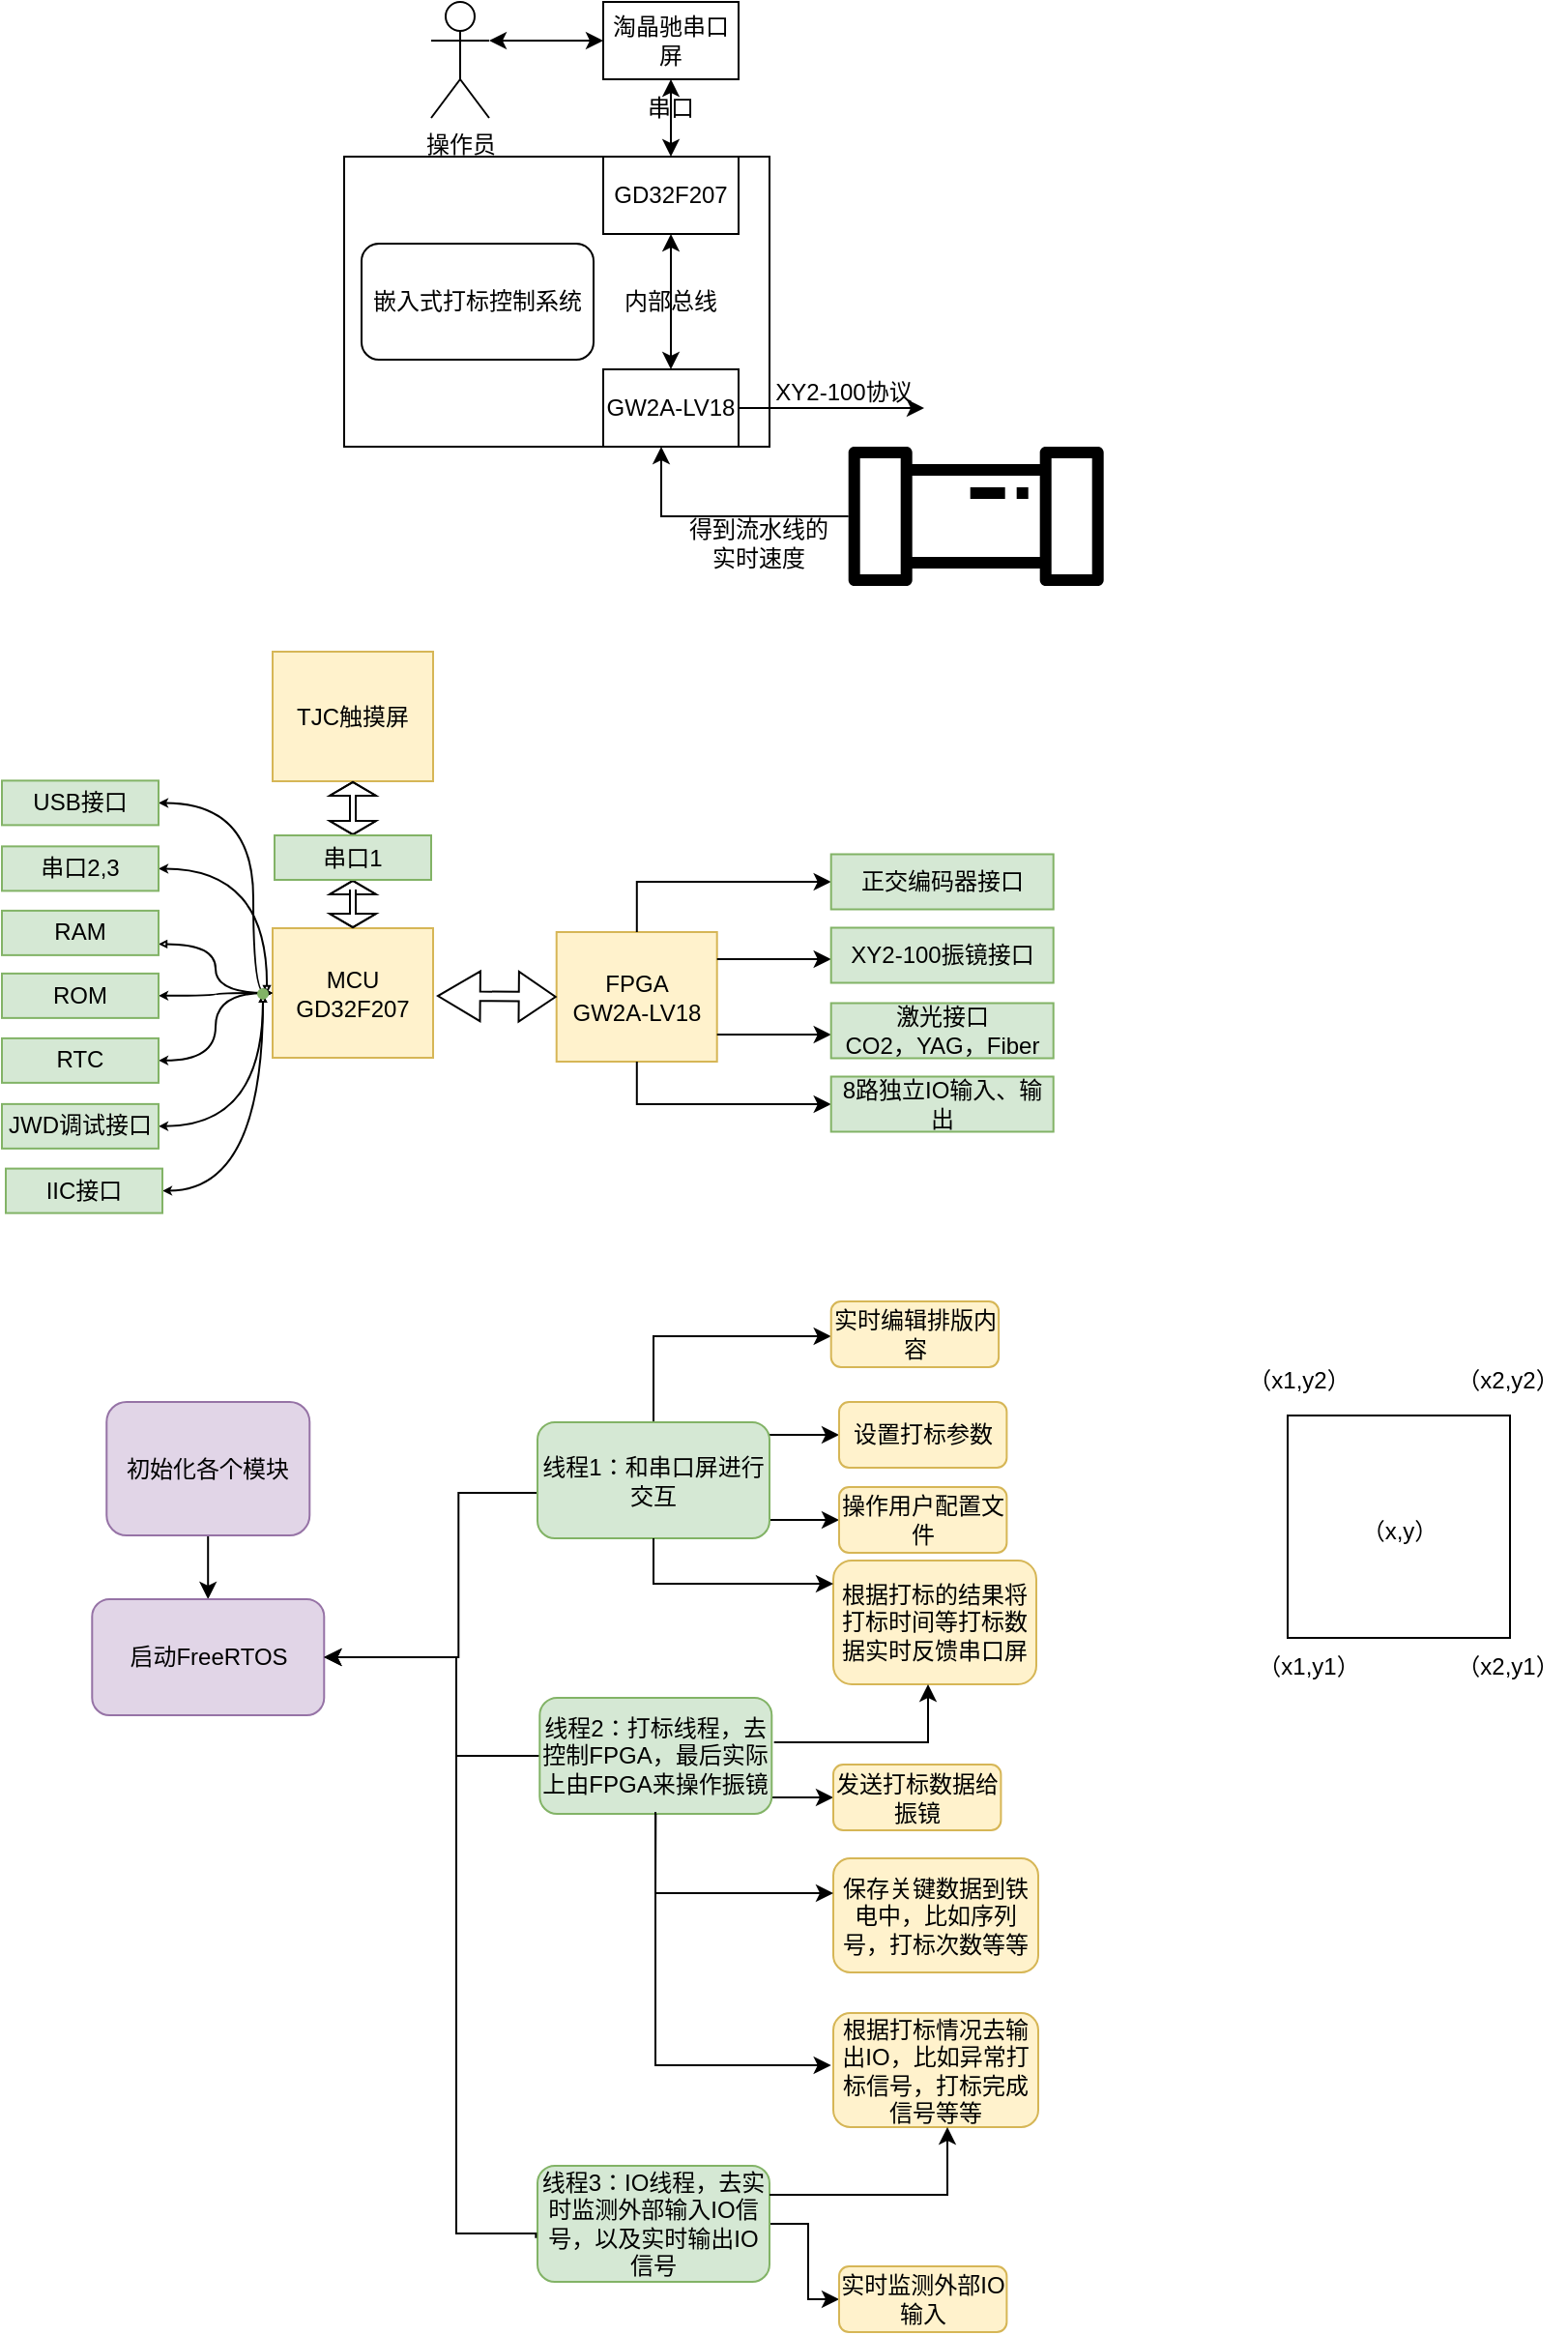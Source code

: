 <mxfile version="20.4.0" type="github">
  <diagram id="64sL20sVKEMzImHlBKcd" name="第 1 页">
    <mxGraphModel dx="1038" dy="588" grid="0" gridSize="10" guides="1" tooltips="1" connect="1" arrows="1" fold="1" page="1" pageScale="1" pageWidth="1169" pageHeight="1654" math="0" shadow="0">
      <root>
        <mxCell id="0" />
        <mxCell id="1" parent="0" />
        <mxCell id="n3pyETa5GkpWAGw-3gH3-2" value="" style="rounded=0;whiteSpace=wrap;html=1;" parent="1" vertex="1">
          <mxGeometry x="210" y="130" width="220" height="150" as="geometry" />
        </mxCell>
        <mxCell id="n3pyETa5GkpWAGw-3gH3-10" value="" style="edgeStyle=orthogonalEdgeStyle;rounded=0;orthogonalLoop=1;jettySize=auto;html=1;startArrow=classic;startFill=1;entryX=0.5;entryY=0;entryDx=0;entryDy=0;" parent="1" source="n3pyETa5GkpWAGw-3gH3-4" target="n3pyETa5GkpWAGw-3gH3-6" edge="1">
          <mxGeometry relative="1" as="geometry">
            <mxPoint x="265" y="230" as="targetPoint" />
          </mxGeometry>
        </mxCell>
        <mxCell id="n3pyETa5GkpWAGw-3gH3-22" value="" style="edgeStyle=orthogonalEdgeStyle;rounded=0;orthogonalLoop=1;jettySize=auto;html=1;startArrow=classic;startFill=1;" parent="1" source="n3pyETa5GkpWAGw-3gH3-4" target="n3pyETa5GkpWAGw-3gH3-14" edge="1">
          <mxGeometry relative="1" as="geometry" />
        </mxCell>
        <mxCell id="n3pyETa5GkpWAGw-3gH3-4" value="GD32F207" style="rounded=0;whiteSpace=wrap;html=1;" parent="1" vertex="1">
          <mxGeometry x="344" y="130" width="70" height="40" as="geometry" />
        </mxCell>
        <mxCell id="n3pyETa5GkpWAGw-3gH3-6" value="GW2A-LV18" style="rounded=0;whiteSpace=wrap;html=1;" parent="1" vertex="1">
          <mxGeometry x="344" y="240" width="70" height="40" as="geometry" />
        </mxCell>
        <mxCell id="n3pyETa5GkpWAGw-3gH3-11" value="内部总线" style="text;html=1;strokeColor=none;fillColor=none;align=center;verticalAlign=middle;whiteSpace=wrap;rounded=0;" parent="1" vertex="1">
          <mxGeometry x="349" y="190" width="60" height="30" as="geometry" />
        </mxCell>
        <mxCell id="n3pyETa5GkpWAGw-3gH3-28" value="" style="edgeStyle=orthogonalEdgeStyle;rounded=0;orthogonalLoop=1;jettySize=auto;html=1;startArrow=classic;startFill=1;" parent="1" source="n3pyETa5GkpWAGw-3gH3-14" target="n3pyETa5GkpWAGw-3gH3-21" edge="1">
          <mxGeometry relative="1" as="geometry">
            <Array as="points">
              <mxPoint x="300" y="70" />
              <mxPoint x="300" y="70" />
            </Array>
          </mxGeometry>
        </mxCell>
        <mxCell id="n3pyETa5GkpWAGw-3gH3-14" value="淘晶驰串口屏" style="rounded=0;whiteSpace=wrap;html=1;" parent="1" vertex="1">
          <mxGeometry x="344" y="50" width="70" height="40" as="geometry" />
        </mxCell>
        <mxCell id="n3pyETa5GkpWAGw-3gH3-21" value="操作员" style="shape=umlActor;verticalLabelPosition=bottom;verticalAlign=top;html=1;outlineConnect=0;" parent="1" vertex="1">
          <mxGeometry x="255" y="50" width="30" height="60" as="geometry" />
        </mxCell>
        <mxCell id="n3pyETa5GkpWAGw-3gH3-29" value="串口" style="text;html=1;strokeColor=none;fillColor=none;align=center;verticalAlign=middle;whiteSpace=wrap;rounded=0;" parent="1" vertex="1">
          <mxGeometry x="349" y="90" width="60" height="30" as="geometry" />
        </mxCell>
        <mxCell id="n3pyETa5GkpWAGw-3gH3-31" value="" style="sketch=0;outlineConnect=0;fontColor=#232F3E;gradientColor=none;fillColor=default;strokeColor=none;dashed=0;verticalLabelPosition=bottom;verticalAlign=top;align=center;html=1;fontSize=12;fontStyle=0;aspect=fixed;pointerEvents=1;shape=mxgraph.aws4.iot_analytics_pipeline;fillStyle=cross-hatch;" parent="1" vertex="1">
          <mxGeometry x="477.86" y="290" width="150" height="80.77" as="geometry" />
        </mxCell>
        <mxCell id="n3pyETa5GkpWAGw-3gH3-32" value="" style="sketch=0;outlineConnect=0;fontColor=#232F3E;gradientColor=none;fillColor=#000000;strokeColor=none;dashed=0;verticalLabelPosition=bottom;verticalAlign=top;align=center;html=1;fontSize=12;fontStyle=0;aspect=fixed;pointerEvents=1;shape=mxgraph.aws4.iot_analytics_pipeline;fillStyle=solid;strokeWidth=1;" parent="1" vertex="1">
          <mxGeometry x="469.99" y="280" width="133.71" height="72" as="geometry" />
        </mxCell>
        <mxCell id="n3pyETa5GkpWAGw-3gH3-33" value="" style="shape=image;html=1;verticalAlign=top;verticalLabelPosition=bottom;labelBackgroundColor=#ffffff;imageAspect=0;aspect=fixed;image=https://cdn1.iconfinder.com/data/icons/software-engineering-and-video-gaming/512/488_Cutting_engineering_fabrication_laser_steel_Data_Science_Fabrication_Lab-128.png;fillStyle=solid;strokeColor=default;strokeWidth=1;fillColor=#000000;rotation=-15;" parent="1" vertex="1">
          <mxGeometry x="496.85" y="240" width="80" height="80" as="geometry" />
        </mxCell>
        <mxCell id="n3pyETa5GkpWAGw-3gH3-37" value="" style="endArrow=classic;html=1;rounded=0;" parent="1" edge="1">
          <mxGeometry width="50" height="50" relative="1" as="geometry">
            <mxPoint x="414" y="260" as="sourcePoint" />
            <mxPoint x="510" y="260" as="targetPoint" />
            <Array as="points">
              <mxPoint x="510" y="260" />
            </Array>
          </mxGeometry>
        </mxCell>
        <mxCell id="n3pyETa5GkpWAGw-3gH3-45" value="XY2-100协议" style="text;html=1;strokeColor=none;fillColor=none;align=center;verticalAlign=middle;whiteSpace=wrap;rounded=0;fillStyle=solid;" parent="1" vertex="1">
          <mxGeometry x="430" y="237" width="77" height="30" as="geometry" />
        </mxCell>
        <mxCell id="n3pyETa5GkpWAGw-3gH3-46" value="" style="endArrow=classic;html=1;rounded=0;" parent="1" source="n3pyETa5GkpWAGw-3gH3-32" edge="1">
          <mxGeometry width="50" height="50" relative="1" as="geometry">
            <mxPoint x="324" y="330" as="sourcePoint" />
            <mxPoint x="374" y="280" as="targetPoint" />
            <Array as="points">
              <mxPoint x="374" y="316" />
            </Array>
          </mxGeometry>
        </mxCell>
        <mxCell id="n3pyETa5GkpWAGw-3gH3-47" value="得到流水线的实时速度" style="text;html=1;strokeColor=none;fillColor=none;align=center;verticalAlign=middle;whiteSpace=wrap;rounded=0;fillStyle=solid;" parent="1" vertex="1">
          <mxGeometry x="386" y="313.88" width="77" height="33" as="geometry" />
        </mxCell>
        <mxCell id="n3pyETa5GkpWAGw-3gH3-49" value="嵌入式打标控制系统" style="rounded=1;whiteSpace=wrap;html=1;fillStyle=auto;strokeColor=default;strokeWidth=1;fillColor=#FFFFFF;" parent="1" vertex="1">
          <mxGeometry x="219" y="175" width="120" height="60" as="geometry" />
        </mxCell>
        <mxCell id="n3pyETa5GkpWAGw-3gH3-94" value="" style="edgeStyle=orthogonalEdgeStyle;curved=1;rounded=0;orthogonalLoop=1;jettySize=auto;html=1;startArrow=classic;startFill=1;endArrow=block;endFill=0;startSize=2;endSize=2;sourcePerimeterSpacing=0;fillColor=none;entryX=1;entryY=0.75;entryDx=0;entryDy=0;" parent="1" source="n3pyETa5GkpWAGw-3gH3-50" target="n3pyETa5GkpWAGw-3gH3-84" edge="1">
          <mxGeometry relative="1" as="geometry" />
        </mxCell>
        <mxCell id="n3pyETa5GkpWAGw-3gH3-50" value="MCU&lt;br&gt;GD32F207" style="rounded=0;whiteSpace=wrap;html=1;fillStyle=auto;strokeColor=#d6b656;strokeWidth=1;fillColor=#fff2cc;" parent="1" vertex="1">
          <mxGeometry x="173" y="529" width="83" height="67" as="geometry" />
        </mxCell>
        <mxCell id="n3pyETa5GkpWAGw-3gH3-62" value="TJC触摸屏" style="rounded=0;whiteSpace=wrap;html=1;fillStyle=auto;strokeColor=#d6b656;strokeWidth=1;fillColor=#fff2cc;" parent="1" vertex="1">
          <mxGeometry x="173" y="386" width="83" height="67" as="geometry" />
        </mxCell>
        <mxCell id="n3pyETa5GkpWAGw-3gH3-64" value="FPGA&lt;br&gt;GW2A-LV18" style="rounded=0;whiteSpace=wrap;html=1;fillStyle=auto;strokeColor=#d6b656;strokeWidth=1;fillColor=#fff2cc;" parent="1" vertex="1">
          <mxGeometry x="319.85" y="531" width="83" height="67" as="geometry" />
        </mxCell>
        <mxCell id="n3pyETa5GkpWAGw-3gH3-66" value="" style="edgeStyle=orthogonalEdgeStyle;shape=flexArrow;rounded=0;orthogonalLoop=1;jettySize=auto;html=1;startArrow=classic;startFill=1;width=4.828;endSize=6.952;exitX=0;exitY=0.5;exitDx=0;exitDy=0;" parent="1" source="n3pyETa5GkpWAGw-3gH3-64" edge="1">
          <mxGeometry relative="1" as="geometry">
            <mxPoint x="294" y="592" as="sourcePoint" />
            <mxPoint x="258" y="564" as="targetPoint" />
          </mxGeometry>
        </mxCell>
        <mxCell id="n3pyETa5GkpWAGw-3gH3-71" value="" style="edgeStyle=orthogonalEdgeStyle;rounded=0;orthogonalLoop=1;jettySize=auto;html=1;startArrow=classic;startFill=1;verticalAlign=top;horizontal=1;endArrow=none;endFill=0;" parent="1" source="n3pyETa5GkpWAGw-3gH3-67" target="n3pyETa5GkpWAGw-3gH3-64" edge="1">
          <mxGeometry relative="1" as="geometry" />
        </mxCell>
        <mxCell id="n3pyETa5GkpWAGw-3gH3-67" value="正交编码器接口" style="rounded=0;whiteSpace=wrap;html=1;fillStyle=auto;strokeColor=#82b366;strokeWidth=1;fillColor=#d5e8d4;" parent="1" vertex="1">
          <mxGeometry x="461.85" y="490.75" width="115" height="28.5" as="geometry" />
        </mxCell>
        <mxCell id="n3pyETa5GkpWAGw-3gH3-75" value="" style="edgeStyle=orthogonalEdgeStyle;rounded=0;orthogonalLoop=1;jettySize=auto;html=1;startArrow=classic;startFill=1;endArrow=none;endFill=0;" parent="1" source="n3pyETa5GkpWAGw-3gH3-68" target="n3pyETa5GkpWAGw-3gH3-64" edge="1">
          <mxGeometry relative="1" as="geometry">
            <Array as="points">
              <mxPoint x="426.85" y="545" />
              <mxPoint x="426.85" y="545" />
            </Array>
          </mxGeometry>
        </mxCell>
        <mxCell id="n3pyETa5GkpWAGw-3gH3-68" value="XY2-100振镜接口" style="rounded=0;whiteSpace=wrap;html=1;fillStyle=auto;strokeColor=#82b366;strokeWidth=1;fillColor=#d5e8d4;" parent="1" vertex="1">
          <mxGeometry x="461.85" y="528.75" width="115" height="28.5" as="geometry" />
        </mxCell>
        <mxCell id="n3pyETa5GkpWAGw-3gH3-76" value="" style="edgeStyle=orthogonalEdgeStyle;rounded=0;orthogonalLoop=1;jettySize=auto;html=1;startArrow=classic;startFill=1;endArrow=none;endFill=0;" parent="1" source="n3pyETa5GkpWAGw-3gH3-69" target="n3pyETa5GkpWAGw-3gH3-64" edge="1">
          <mxGeometry relative="1" as="geometry">
            <Array as="points">
              <mxPoint x="422.85" y="584" />
              <mxPoint x="422.85" y="584" />
            </Array>
          </mxGeometry>
        </mxCell>
        <mxCell id="n3pyETa5GkpWAGw-3gH3-69" value="激光接口 &lt;br&gt;CO2，YAG，Fiber" style="rounded=0;whiteSpace=wrap;html=1;fillStyle=auto;strokeColor=#82b366;strokeWidth=1;fillColor=#d5e8d4;" parent="1" vertex="1">
          <mxGeometry x="461.85" y="567.75" width="115" height="28.5" as="geometry" />
        </mxCell>
        <mxCell id="n3pyETa5GkpWAGw-3gH3-77" value="" style="edgeStyle=orthogonalEdgeStyle;rounded=0;orthogonalLoop=1;jettySize=auto;html=1;startArrow=classic;startFill=1;endArrow=none;endFill=0;" parent="1" source="n3pyETa5GkpWAGw-3gH3-70" target="n3pyETa5GkpWAGw-3gH3-64" edge="1">
          <mxGeometry relative="1" as="geometry" />
        </mxCell>
        <mxCell id="n3pyETa5GkpWAGw-3gH3-70" value="8路独立IO输入、输出" style="rounded=0;whiteSpace=wrap;html=1;fillStyle=auto;strokeColor=#82b366;strokeWidth=1;fillColor=#d5e8d4;" parent="1" vertex="1">
          <mxGeometry x="461.85" y="605.75" width="115" height="28.5" as="geometry" />
        </mxCell>
        <mxCell id="n3pyETa5GkpWAGw-3gH3-104" value="" style="edgeStyle=orthogonalEdgeStyle;curved=1;rounded=0;orthogonalLoop=1;jettySize=auto;html=1;startArrow=classic;startFill=1;endArrow=block;endFill=0;startSize=2;endSize=2;sourcePerimeterSpacing=0;fillColor=none;entryX=0;entryY=0.5;entryDx=0;entryDy=0;" parent="1" source="n3pyETa5GkpWAGw-3gH3-78" target="n3pyETa5GkpWAGw-3gH3-50" edge="1">
          <mxGeometry relative="1" as="geometry">
            <Array as="points">
              <mxPoint x="163" y="464" />
              <mxPoint x="163" y="563" />
            </Array>
          </mxGeometry>
        </mxCell>
        <mxCell id="n3pyETa5GkpWAGw-3gH3-78" value="USB接口" style="rounded=0;whiteSpace=wrap;html=1;fillStyle=auto;strokeColor=#82b366;strokeWidth=1;fillColor=#d5e8d4;" parent="1" vertex="1">
          <mxGeometry x="33" y="452.69" width="81" height="23" as="geometry" />
        </mxCell>
        <mxCell id="n3pyETa5GkpWAGw-3gH3-82" value="" style="edgeStyle=orthogonalEdgeStyle;shape=flexArrow;rounded=0;orthogonalLoop=1;jettySize=auto;html=1;startArrow=classic;startFill=1;endArrow=block;endFill=0;fillColor=none;startSize=2;sourcePerimeterSpacing=0;width=3;endSize=2;" parent="1" source="n3pyETa5GkpWAGw-3gH3-79" target="n3pyETa5GkpWAGw-3gH3-62" edge="1">
          <mxGeometry relative="1" as="geometry" />
        </mxCell>
        <mxCell id="n3pyETa5GkpWAGw-3gH3-83" value="" style="edgeStyle=orthogonalEdgeStyle;shape=flexArrow;rounded=0;orthogonalLoop=1;jettySize=auto;html=1;startArrow=classic;startFill=1;endArrow=block;endFill=0;startSize=2;endSize=2;sourcePerimeterSpacing=0;fillColor=none;width=3;" parent="1" source="n3pyETa5GkpWAGw-3gH3-79" target="n3pyETa5GkpWAGw-3gH3-50" edge="1">
          <mxGeometry relative="1" as="geometry" />
        </mxCell>
        <mxCell id="n3pyETa5GkpWAGw-3gH3-79" value="串口1" style="rounded=0;whiteSpace=wrap;html=1;fillStyle=auto;strokeColor=#82b366;strokeWidth=1;fillColor=#d5e8d4;" parent="1" vertex="1">
          <mxGeometry x="174" y="481" width="81" height="23" as="geometry" />
        </mxCell>
        <mxCell id="n3pyETa5GkpWAGw-3gH3-103" value="" style="edgeStyle=orthogonalEdgeStyle;curved=1;rounded=0;orthogonalLoop=1;jettySize=auto;html=1;startArrow=classic;startFill=1;endArrow=block;endFill=0;startSize=2;endSize=2;sourcePerimeterSpacing=0;fillColor=none;" parent="1" source="n3pyETa5GkpWAGw-3gH3-80" edge="1">
          <mxGeometry relative="1" as="geometry">
            <mxPoint x="170" y="563" as="targetPoint" />
          </mxGeometry>
        </mxCell>
        <mxCell id="n3pyETa5GkpWAGw-3gH3-80" value="串口2,3" style="rounded=0;whiteSpace=wrap;html=1;fillStyle=auto;strokeColor=#82b366;strokeWidth=1;fillColor=#d5e8d4;" parent="1" vertex="1">
          <mxGeometry x="33" y="486.69" width="81" height="23" as="geometry" />
        </mxCell>
        <mxCell id="n3pyETa5GkpWAGw-3gH3-84" value="RAM" style="rounded=0;whiteSpace=wrap;html=1;fillStyle=auto;strokeColor=#82b366;strokeWidth=1;fillColor=#d5e8d4;" parent="1" vertex="1">
          <mxGeometry x="33" y="519.94" width="81" height="23" as="geometry" />
        </mxCell>
        <mxCell id="n3pyETa5GkpWAGw-3gH3-98" value="" style="edgeStyle=orthogonalEdgeStyle;curved=1;rounded=0;orthogonalLoop=1;jettySize=auto;html=1;startArrow=classic;startFill=1;endArrow=block;endFill=0;startSize=2;endSize=2;sourcePerimeterSpacing=0;fillColor=none;" parent="1" source="n3pyETa5GkpWAGw-3gH3-85" target="n3pyETa5GkpWAGw-3gH3-50" edge="1">
          <mxGeometry relative="1" as="geometry" />
        </mxCell>
        <mxCell id="n3pyETa5GkpWAGw-3gH3-85" value="ROM" style="rounded=0;whiteSpace=wrap;html=1;fillStyle=auto;strokeColor=#82b366;strokeWidth=1;fillColor=#d5e8d4;" parent="1" vertex="1">
          <mxGeometry x="33" y="552.44" width="81" height="23" as="geometry" />
        </mxCell>
        <mxCell id="n3pyETa5GkpWAGw-3gH3-99" value="" style="edgeStyle=orthogonalEdgeStyle;curved=1;rounded=0;orthogonalLoop=1;jettySize=auto;html=1;startArrow=classic;startFill=1;endArrow=block;endFill=0;startSize=2;endSize=2;sourcePerimeterSpacing=0;fillColor=none;" parent="1" source="n3pyETa5GkpWAGw-3gH3-86" target="n3pyETa5GkpWAGw-3gH3-50" edge="1">
          <mxGeometry relative="1" as="geometry" />
        </mxCell>
        <mxCell id="n3pyETa5GkpWAGw-3gH3-86" value="RTC" style="rounded=0;whiteSpace=wrap;html=1;fillStyle=auto;strokeColor=#82b366;strokeWidth=1;fillColor=#d5e8d4;" parent="1" vertex="1">
          <mxGeometry x="33" y="585.94" width="81" height="23" as="geometry" />
        </mxCell>
        <mxCell id="n3pyETa5GkpWAGw-3gH3-100" value="" style="edgeStyle=orthogonalEdgeStyle;curved=1;rounded=0;orthogonalLoop=1;jettySize=auto;html=1;startArrow=classic;startFill=1;endArrow=block;endFill=0;startSize=2;endSize=2;sourcePerimeterSpacing=0;fillColor=none;" parent="1" source="n3pyETa5GkpWAGw-3gH3-87" target="n3pyETa5GkpWAGw-3gH3-101" edge="1">
          <mxGeometry relative="1" as="geometry" />
        </mxCell>
        <mxCell id="n3pyETa5GkpWAGw-3gH3-87" value="JWD调试接口" style="rounded=0;whiteSpace=wrap;html=1;fillStyle=auto;strokeColor=#82b366;strokeWidth=1;fillColor=#d5e8d4;" parent="1" vertex="1">
          <mxGeometry x="33" y="619.94" width="81" height="23" as="geometry" />
        </mxCell>
        <mxCell id="n3pyETa5GkpWAGw-3gH3-102" value="" style="edgeStyle=orthogonalEdgeStyle;curved=1;rounded=0;orthogonalLoop=1;jettySize=auto;html=1;startArrow=classic;startFill=1;endArrow=block;endFill=0;startSize=2;endSize=2;sourcePerimeterSpacing=0;fillColor=none;" parent="1" source="n3pyETa5GkpWAGw-3gH3-88" target="n3pyETa5GkpWAGw-3gH3-101" edge="1">
          <mxGeometry relative="1" as="geometry" />
        </mxCell>
        <mxCell id="n3pyETa5GkpWAGw-3gH3-88" value="IIC接口" style="rounded=0;whiteSpace=wrap;html=1;fillStyle=auto;strokeColor=#82b366;strokeWidth=1;fillColor=#d5e8d4;" parent="1" vertex="1">
          <mxGeometry x="35" y="653.31" width="81" height="23" as="geometry" />
        </mxCell>
        <mxCell id="n3pyETa5GkpWAGw-3gH3-101" value="" style="shape=waypoint;sketch=0;size=6;pointerEvents=1;points=[];fillColor=#d5e8d4;resizable=0;rotatable=0;perimeter=centerPerimeter;snapToPoint=1;strokeColor=#82b366;rounded=0;fillStyle=auto;strokeWidth=1;" parent="1" vertex="1">
          <mxGeometry x="148" y="542.94" width="40" height="40" as="geometry" />
        </mxCell>
        <mxCell id="XwhAecOFNKZi0p1pmvaY-3" value="" style="edgeStyle=orthogonalEdgeStyle;rounded=0;orthogonalLoop=1;jettySize=auto;html=1;" parent="1" source="XwhAecOFNKZi0p1pmvaY-1" target="XwhAecOFNKZi0p1pmvaY-2" edge="1">
          <mxGeometry relative="1" as="geometry" />
        </mxCell>
        <mxCell id="XwhAecOFNKZi0p1pmvaY-1" value="初始化各个模块" style="rounded=1;whiteSpace=wrap;html=1;fillColor=#e1d5e7;strokeColor=#9673a6;" parent="1" vertex="1">
          <mxGeometry x="87.14" y="774" width="105" height="69" as="geometry" />
        </mxCell>
        <mxCell id="XwhAecOFNKZi0p1pmvaY-2" value="启动FreeRTOS" style="whiteSpace=wrap;html=1;fillColor=#e1d5e7;strokeColor=#9673a6;rounded=1;" parent="1" vertex="1">
          <mxGeometry x="79.64" y="876" width="120" height="60" as="geometry" />
        </mxCell>
        <mxCell id="XwhAecOFNKZi0p1pmvaY-11" value="" style="edgeStyle=orthogonalEdgeStyle;rounded=0;orthogonalLoop=1;jettySize=auto;html=1;" parent="1" source="XwhAecOFNKZi0p1pmvaY-4" target="XwhAecOFNKZi0p1pmvaY-2" edge="1">
          <mxGeometry relative="1" as="geometry">
            <Array as="points">
              <mxPoint x="269.14" y="821" />
              <mxPoint x="269.14" y="906" />
            </Array>
          </mxGeometry>
        </mxCell>
        <mxCell id="XwhAecOFNKZi0p1pmvaY-15" value="" style="edgeStyle=orthogonalEdgeStyle;rounded=0;orthogonalLoop=1;jettySize=auto;html=1;" parent="1" source="XwhAecOFNKZi0p1pmvaY-4" target="XwhAecOFNKZi0p1pmvaY-14" edge="1">
          <mxGeometry relative="1" as="geometry">
            <Array as="points">
              <mxPoint x="370" y="740" />
            </Array>
          </mxGeometry>
        </mxCell>
        <mxCell id="XwhAecOFNKZi0p1pmvaY-20" value="" style="edgeStyle=orthogonalEdgeStyle;rounded=0;orthogonalLoop=1;jettySize=auto;html=1;" parent="1" source="XwhAecOFNKZi0p1pmvaY-4" target="XwhAecOFNKZi0p1pmvaY-18" edge="1">
          <mxGeometry relative="1" as="geometry">
            <Array as="points">
              <mxPoint x="439" y="791" />
              <mxPoint x="439" y="791" />
            </Array>
          </mxGeometry>
        </mxCell>
        <mxCell id="XwhAecOFNKZi0p1pmvaY-22" value="" style="edgeStyle=orthogonalEdgeStyle;rounded=0;orthogonalLoop=1;jettySize=auto;html=1;" parent="1" source="XwhAecOFNKZi0p1pmvaY-4" target="XwhAecOFNKZi0p1pmvaY-21" edge="1">
          <mxGeometry relative="1" as="geometry">
            <Array as="points">
              <mxPoint x="440" y="835" />
              <mxPoint x="440" y="835" />
            </Array>
          </mxGeometry>
        </mxCell>
        <mxCell id="XwhAecOFNKZi0p1pmvaY-4" value="线程1：和串口屏进行交互" style="whiteSpace=wrap;html=1;fillColor=#d5e8d4;strokeColor=#82b366;rounded=1;" parent="1" vertex="1">
          <mxGeometry x="310" y="784.5" width="120" height="60" as="geometry" />
        </mxCell>
        <mxCell id="XwhAecOFNKZi0p1pmvaY-12" value="" style="edgeStyle=orthogonalEdgeStyle;rounded=0;orthogonalLoop=1;jettySize=auto;html=1;" parent="1" source="XwhAecOFNKZi0p1pmvaY-6" target="XwhAecOFNKZi0p1pmvaY-2" edge="1">
          <mxGeometry relative="1" as="geometry">
            <Array as="points">
              <mxPoint x="268" y="957" />
              <mxPoint x="268" y="906" />
            </Array>
          </mxGeometry>
        </mxCell>
        <mxCell id="XwhAecOFNKZi0p1pmvaY-26" value="" style="edgeStyle=orthogonalEdgeStyle;rounded=0;orthogonalLoop=1;jettySize=auto;html=1;" parent="1" source="XwhAecOFNKZi0p1pmvaY-6" target="XwhAecOFNKZi0p1pmvaY-25" edge="1">
          <mxGeometry relative="1" as="geometry">
            <Array as="points">
              <mxPoint x="441.15" y="978.5" />
              <mxPoint x="441.15" y="978.5" />
            </Array>
          </mxGeometry>
        </mxCell>
        <mxCell id="XwhAecOFNKZi0p1pmvaY-6" value="线程2：打标线程，去控制FPGA，最后实际上由FPGA来操作振镜" style="whiteSpace=wrap;html=1;fillColor=#d5e8d4;strokeColor=#82b366;rounded=1;" parent="1" vertex="1">
          <mxGeometry x="311.15" y="927" width="120" height="60" as="geometry" />
        </mxCell>
        <mxCell id="XwhAecOFNKZi0p1pmvaY-24" value="" style="edgeStyle=orthogonalEdgeStyle;rounded=0;orthogonalLoop=1;jettySize=auto;html=1;" parent="1" source="XwhAecOFNKZi0p1pmvaY-7" target="XwhAecOFNKZi0p1pmvaY-23" edge="1">
          <mxGeometry relative="1" as="geometry" />
        </mxCell>
        <mxCell id="XwhAecOFNKZi0p1pmvaY-7" value="线程3：IO线程，去实时监测外部输入IO信号，以及实时输出IO信号" style="whiteSpace=wrap;html=1;fillColor=#d5e8d4;strokeColor=#82b366;rounded=1;" parent="1" vertex="1">
          <mxGeometry x="310" y="1169" width="120" height="60" as="geometry" />
        </mxCell>
        <mxCell id="XwhAecOFNKZi0p1pmvaY-13" value="" style="edgeStyle=orthogonalEdgeStyle;rounded=0;orthogonalLoop=1;jettySize=auto;html=1;exitX=-0.007;exitY=0.623;exitDx=0;exitDy=0;exitPerimeter=0;" parent="1" source="XwhAecOFNKZi0p1pmvaY-7" target="XwhAecOFNKZi0p1pmvaY-2" edge="1">
          <mxGeometry relative="1" as="geometry">
            <mxPoint x="310" y="1050" as="sourcePoint" />
            <mxPoint x="199.64" y="1082" as="targetPoint" />
            <Array as="points">
              <mxPoint x="309" y="1204" />
              <mxPoint x="268" y="1204" />
              <mxPoint x="268" y="906" />
            </Array>
          </mxGeometry>
        </mxCell>
        <mxCell id="XwhAecOFNKZi0p1pmvaY-14" value="实时编辑排版内容" style="whiteSpace=wrap;html=1;fillColor=#fff2cc;strokeColor=#d6b656;rounded=1;" parent="1" vertex="1">
          <mxGeometry x="461.85" y="722" width="86.7" height="34" as="geometry" />
        </mxCell>
        <mxCell id="XwhAecOFNKZi0p1pmvaY-18" value="设置打标参数" style="whiteSpace=wrap;html=1;fillColor=#fff2cc;strokeColor=#d6b656;rounded=1;" parent="1" vertex="1">
          <mxGeometry x="466" y="774" width="86.7" height="34" as="geometry" />
        </mxCell>
        <mxCell id="XwhAecOFNKZi0p1pmvaY-21" value="操作用户配置文件" style="whiteSpace=wrap;html=1;fillColor=#fff2cc;strokeColor=#d6b656;rounded=1;" parent="1" vertex="1">
          <mxGeometry x="466" y="818" width="86.7" height="34" as="geometry" />
        </mxCell>
        <mxCell id="XwhAecOFNKZi0p1pmvaY-23" value="实时监测外部IO输入" style="whiteSpace=wrap;html=1;fillColor=#fff2cc;strokeColor=#d6b656;rounded=1;" parent="1" vertex="1">
          <mxGeometry x="466" y="1221" width="86.7" height="34" as="geometry" />
        </mxCell>
        <mxCell id="XwhAecOFNKZi0p1pmvaY-25" value="发送打标数据给振镜" style="whiteSpace=wrap;html=1;fillColor=#fff2cc;strokeColor=#d6b656;rounded=1;" parent="1" vertex="1">
          <mxGeometry x="463" y="961.5" width="86.7" height="34" as="geometry" />
        </mxCell>
        <mxCell id="XwhAecOFNKZi0p1pmvaY-29" value="根据打标的结果将打标时间等打标数据实时反馈串口屏" style="whiteSpace=wrap;html=1;fillColor=#fff2cc;strokeColor=#d6b656;rounded=1;" parent="1" vertex="1">
          <mxGeometry x="463" y="856" width="105" height="64" as="geometry" />
        </mxCell>
        <mxCell id="XwhAecOFNKZi0p1pmvaY-30" value="" style="endArrow=classic;html=1;rounded=0;" parent="1" source="XwhAecOFNKZi0p1pmvaY-4" edge="1">
          <mxGeometry width="50" height="50" relative="1" as="geometry">
            <mxPoint x="413" y="918" as="sourcePoint" />
            <mxPoint x="463" y="868" as="targetPoint" />
            <Array as="points">
              <mxPoint x="370" y="868" />
            </Array>
          </mxGeometry>
        </mxCell>
        <mxCell id="XwhAecOFNKZi0p1pmvaY-32" value="" style="endArrow=classic;html=1;rounded=0;exitX=1.01;exitY=0.383;exitDx=0;exitDy=0;exitPerimeter=0;" parent="1" source="XwhAecOFNKZi0p1pmvaY-6" edge="1">
          <mxGeometry width="50" height="50" relative="1" as="geometry">
            <mxPoint x="461.85" y="940" as="sourcePoint" />
            <mxPoint x="512" y="920" as="targetPoint" />
            <Array as="points">
              <mxPoint x="512" y="950" />
            </Array>
          </mxGeometry>
        </mxCell>
        <mxCell id="XwhAecOFNKZi0p1pmvaY-33" value="保存关键数据到铁电中，比如序列号，打标次数等等" style="whiteSpace=wrap;html=1;fillColor=#fff2cc;strokeColor=#d6b656;rounded=1;" parent="1" vertex="1">
          <mxGeometry x="463" y="1010" width="106" height="59" as="geometry" />
        </mxCell>
        <mxCell id="XwhAecOFNKZi0p1pmvaY-34" value="" style="endArrow=classic;html=1;rounded=0;exitX=0.5;exitY=1;exitDx=0;exitDy=0;" parent="1" source="XwhAecOFNKZi0p1pmvaY-6" edge="1">
          <mxGeometry width="50" height="50" relative="1" as="geometry">
            <mxPoint x="413" y="1078" as="sourcePoint" />
            <mxPoint x="463" y="1028" as="targetPoint" />
            <Array as="points">
              <mxPoint x="371" y="1028" />
            </Array>
          </mxGeometry>
        </mxCell>
        <mxCell id="XwhAecOFNKZi0p1pmvaY-35" value="根据打标情况去输出IO，比如异常打标信号，打标完成信号等等" style="whiteSpace=wrap;html=1;fillColor=#fff2cc;strokeColor=#d6b656;rounded=1;" parent="1" vertex="1">
          <mxGeometry x="463" y="1090" width="106" height="59" as="geometry" />
        </mxCell>
        <mxCell id="XwhAecOFNKZi0p1pmvaY-36" value="" style="endArrow=classic;html=1;rounded=0;" parent="1" edge="1">
          <mxGeometry width="50" height="50" relative="1" as="geometry">
            <mxPoint x="371" y="986" as="sourcePoint" />
            <mxPoint x="461.85" y="1117" as="targetPoint" />
            <Array as="points">
              <mxPoint x="371" y="1117" />
            </Array>
          </mxGeometry>
        </mxCell>
        <mxCell id="XwhAecOFNKZi0p1pmvaY-37" value="" style="endArrow=classic;html=1;rounded=0;exitX=1;exitY=0.25;exitDx=0;exitDy=0;" parent="1" source="XwhAecOFNKZi0p1pmvaY-7" edge="1">
          <mxGeometry width="50" height="50" relative="1" as="geometry">
            <mxPoint x="472" y="1199" as="sourcePoint" />
            <mxPoint x="522" y="1149" as="targetPoint" />
            <Array as="points">
              <mxPoint x="522" y="1184" />
            </Array>
          </mxGeometry>
        </mxCell>
        <mxCell id="dxvIjRc-r9LMERpfGpf2-1" value="" style="whiteSpace=wrap;html=1;aspect=fixed;" parent="1" vertex="1">
          <mxGeometry x="698" y="781" width="115" height="115" as="geometry" />
        </mxCell>
        <mxCell id="dxvIjRc-r9LMERpfGpf2-2" value="（x1,y2）" style="text;html=1;strokeColor=none;fillColor=none;align=center;verticalAlign=middle;whiteSpace=wrap;rounded=0;" parent="1" vertex="1">
          <mxGeometry x="674" y="748" width="60" height="30" as="geometry" />
        </mxCell>
        <mxCell id="dxvIjRc-r9LMERpfGpf2-3" value="（x2,y2）" style="text;html=1;strokeColor=none;fillColor=none;align=center;verticalAlign=middle;whiteSpace=wrap;rounded=0;" parent="1" vertex="1">
          <mxGeometry x="782" y="748" width="60" height="30" as="geometry" />
        </mxCell>
        <mxCell id="dxvIjRc-r9LMERpfGpf2-4" value="（x1,y1）" style="text;html=1;strokeColor=none;fillColor=none;align=center;verticalAlign=middle;whiteSpace=wrap;rounded=0;" parent="1" vertex="1">
          <mxGeometry x="679" y="896" width="60" height="30" as="geometry" />
        </mxCell>
        <mxCell id="dxvIjRc-r9LMERpfGpf2-5" value="（x2,y1）" style="text;html=1;strokeColor=none;fillColor=none;align=center;verticalAlign=middle;whiteSpace=wrap;rounded=0;" parent="1" vertex="1">
          <mxGeometry x="782" y="896" width="60" height="30" as="geometry" />
        </mxCell>
        <mxCell id="dxvIjRc-r9LMERpfGpf2-6" value="（x,y）" style="text;html=1;strokeColor=none;fillColor=none;align=center;verticalAlign=middle;whiteSpace=wrap;rounded=0;" parent="1" vertex="1">
          <mxGeometry x="725.5" y="826" width="60" height="30" as="geometry" />
        </mxCell>
      </root>
    </mxGraphModel>
  </diagram>
</mxfile>
